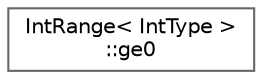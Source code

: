 digraph "Graphical Class Hierarchy"
{
 // LATEX_PDF_SIZE
  bgcolor="transparent";
  edge [fontname=Helvetica,fontsize=10,labelfontname=Helvetica,labelfontsize=10];
  node [fontname=Helvetica,fontsize=10,shape=box,height=0.2,width=0.4];
  rankdir="LR";
  Node0 [id="Node000000",label="IntRange\< IntType \>\l::ge0",height=0.2,width=0.4,color="grey40", fillcolor="white", style="filled",URL="$structFoam_1_1IntRange_1_1ge0.html",tooltip=" "];
}

